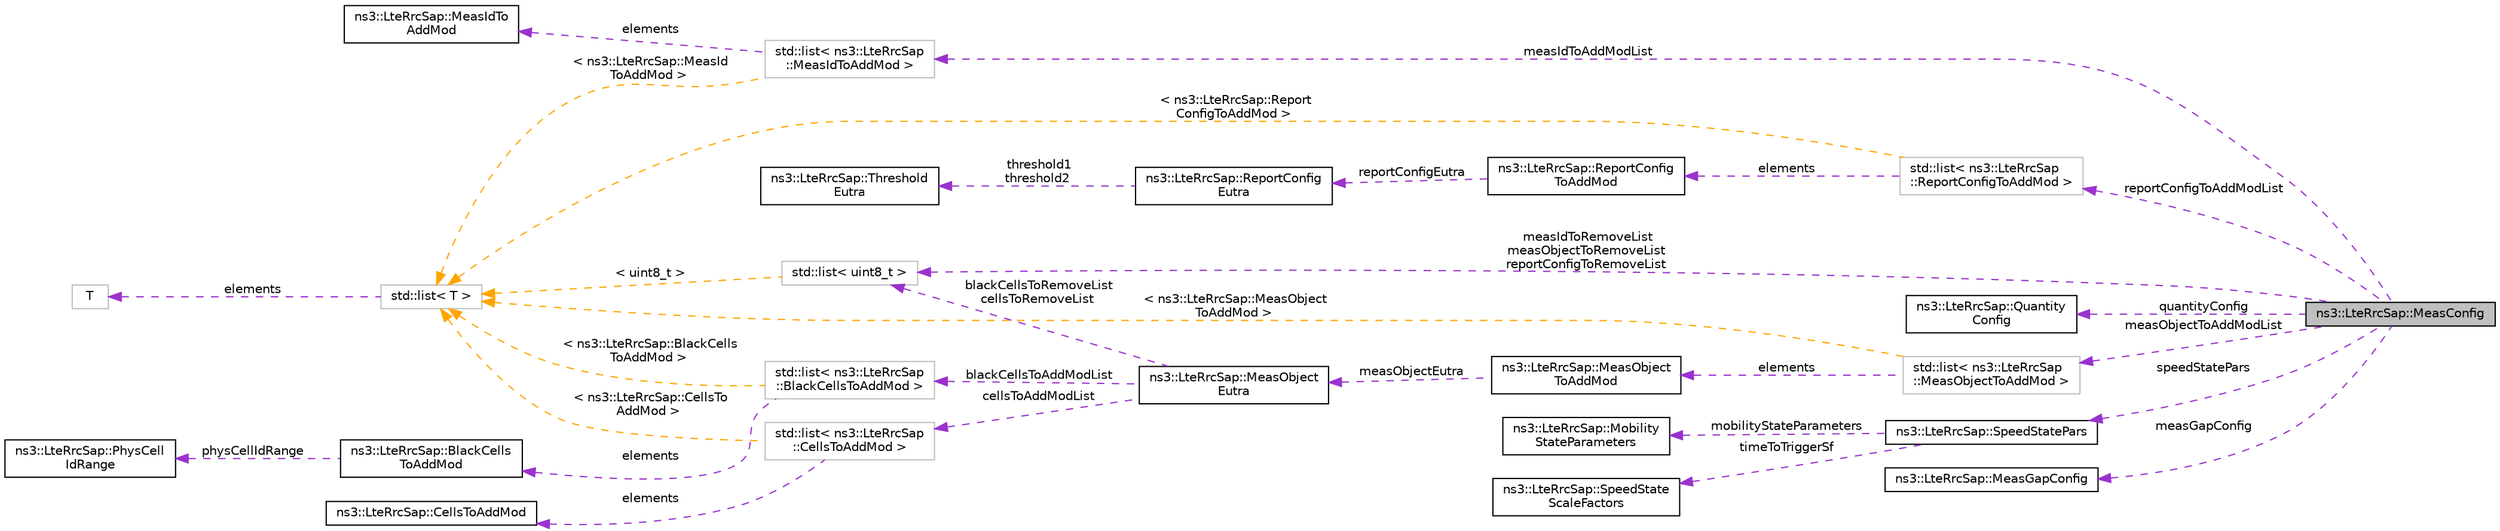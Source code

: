 digraph "ns3::LteRrcSap::MeasConfig"
{
 // LATEX_PDF_SIZE
  edge [fontname="Helvetica",fontsize="10",labelfontname="Helvetica",labelfontsize="10"];
  node [fontname="Helvetica",fontsize="10",shape=record];
  rankdir="LR";
  Node1 [label="ns3::LteRrcSap::MeasConfig",height=0.2,width=0.4,color="black", fillcolor="grey75", style="filled", fontcolor="black",tooltip="MeasConfig structure."];
  Node2 -> Node1 [dir="back",color="darkorchid3",fontsize="10",style="dashed",label=" measIdToAddModList" ,fontname="Helvetica"];
  Node2 [label="std::list\< ns3::LteRrcSap\l::MeasIdToAddMod \>",height=0.2,width=0.4,color="grey75", fillcolor="white", style="filled",tooltip=" "];
  Node3 -> Node2 [dir="back",color="darkorchid3",fontsize="10",style="dashed",label=" elements" ,fontname="Helvetica"];
  Node3 [label="ns3::LteRrcSap::MeasIdTo\lAddMod",height=0.2,width=0.4,color="black", fillcolor="white", style="filled",URL="$structns3_1_1_lte_rrc_sap_1_1_meas_id_to_add_mod.html",tooltip="MeasIdToAddMod structure."];
  Node4 -> Node2 [dir="back",color="orange",fontsize="10",style="dashed",label=" \< ns3::LteRrcSap::MeasId\lToAddMod \>" ,fontname="Helvetica"];
  Node4 [label="std::list\< T \>",height=0.2,width=0.4,color="grey75", fillcolor="white", style="filled",tooltip=" "];
  Node5 -> Node4 [dir="back",color="darkorchid3",fontsize="10",style="dashed",label=" elements" ,fontname="Helvetica"];
  Node5 [label="T",height=0.2,width=0.4,color="grey75", fillcolor="white", style="filled",tooltip=" "];
  Node6 -> Node1 [dir="back",color="darkorchid3",fontsize="10",style="dashed",label=" reportConfigToAddModList" ,fontname="Helvetica"];
  Node6 [label="std::list\< ns3::LteRrcSap\l::ReportConfigToAddMod \>",height=0.2,width=0.4,color="grey75", fillcolor="white", style="filled",tooltip=" "];
  Node7 -> Node6 [dir="back",color="darkorchid3",fontsize="10",style="dashed",label=" elements" ,fontname="Helvetica"];
  Node7 [label="ns3::LteRrcSap::ReportConfig\lToAddMod",height=0.2,width=0.4,color="black", fillcolor="white", style="filled",URL="$structns3_1_1_lte_rrc_sap_1_1_report_config_to_add_mod.html",tooltip="ReportConfigToAddMod structure."];
  Node8 -> Node7 [dir="back",color="darkorchid3",fontsize="10",style="dashed",label=" reportConfigEutra" ,fontname="Helvetica"];
  Node8 [label="ns3::LteRrcSap::ReportConfig\lEutra",height=0.2,width=0.4,color="black", fillcolor="white", style="filled",URL="$structns3_1_1_lte_rrc_sap_1_1_report_config_eutra.html",tooltip="Specifies criteria for triggering of an E-UTRA measurement reporting event."];
  Node9 -> Node8 [dir="back",color="darkorchid3",fontsize="10",style="dashed",label=" threshold1\nthreshold2" ,fontname="Helvetica"];
  Node9 [label="ns3::LteRrcSap::Threshold\lEutra",height=0.2,width=0.4,color="black", fillcolor="white", style="filled",URL="$structns3_1_1_lte_rrc_sap_1_1_threshold_eutra.html",tooltip="Threshold for event evaluation."];
  Node4 -> Node6 [dir="back",color="orange",fontsize="10",style="dashed",label=" \< ns3::LteRrcSap::Report\lConfigToAddMod \>" ,fontname="Helvetica"];
  Node10 -> Node1 [dir="back",color="darkorchid3",fontsize="10",style="dashed",label=" measIdToRemoveList\nmeasObjectToRemoveList\nreportConfigToRemoveList" ,fontname="Helvetica"];
  Node10 [label="std::list\< uint8_t \>",height=0.2,width=0.4,color="grey75", fillcolor="white", style="filled",tooltip=" "];
  Node4 -> Node10 [dir="back",color="orange",fontsize="10",style="dashed",label=" \< uint8_t \>" ,fontname="Helvetica"];
  Node11 -> Node1 [dir="back",color="darkorchid3",fontsize="10",style="dashed",label=" quantityConfig" ,fontname="Helvetica"];
  Node11 [label="ns3::LteRrcSap::Quantity\lConfig",height=0.2,width=0.4,color="black", fillcolor="white", style="filled",URL="$structns3_1_1_lte_rrc_sap_1_1_quantity_config.html",tooltip="QuantityConfig structure."];
  Node12 -> Node1 [dir="back",color="darkorchid3",fontsize="10",style="dashed",label=" speedStatePars" ,fontname="Helvetica"];
  Node12 [label="ns3::LteRrcSap::SpeedStatePars",height=0.2,width=0.4,color="black", fillcolor="white", style="filled",URL="$structns3_1_1_lte_rrc_sap_1_1_speed_state_pars.html",tooltip="SpeedStatePars structure."];
  Node13 -> Node12 [dir="back",color="darkorchid3",fontsize="10",style="dashed",label=" mobilityStateParameters" ,fontname="Helvetica"];
  Node13 [label="ns3::LteRrcSap::Mobility\lStateParameters",height=0.2,width=0.4,color="black", fillcolor="white", style="filled",URL="$structns3_1_1_lte_rrc_sap_1_1_mobility_state_parameters.html",tooltip="MobilityStateParameters structure."];
  Node14 -> Node12 [dir="back",color="darkorchid3",fontsize="10",style="dashed",label=" timeToTriggerSf" ,fontname="Helvetica"];
  Node14 [label="ns3::LteRrcSap::SpeedState\lScaleFactors",height=0.2,width=0.4,color="black", fillcolor="white", style="filled",URL="$structns3_1_1_lte_rrc_sap_1_1_speed_state_scale_factors.html",tooltip="SpeedStateScaleFactors structure."];
  Node15 -> Node1 [dir="back",color="darkorchid3",fontsize="10",style="dashed",label=" measObjectToAddModList" ,fontname="Helvetica"];
  Node15 [label="std::list\< ns3::LteRrcSap\l::MeasObjectToAddMod \>",height=0.2,width=0.4,color="grey75", fillcolor="white", style="filled",tooltip=" "];
  Node16 -> Node15 [dir="back",color="darkorchid3",fontsize="10",style="dashed",label=" elements" ,fontname="Helvetica"];
  Node16 [label="ns3::LteRrcSap::MeasObject\lToAddMod",height=0.2,width=0.4,color="black", fillcolor="white", style="filled",URL="$structns3_1_1_lte_rrc_sap_1_1_meas_object_to_add_mod.html",tooltip="MeasObjectToAddMod structure."];
  Node17 -> Node16 [dir="back",color="darkorchid3",fontsize="10",style="dashed",label=" measObjectEutra" ,fontname="Helvetica"];
  Node17 [label="ns3::LteRrcSap::MeasObject\lEutra",height=0.2,width=0.4,color="black", fillcolor="white", style="filled",URL="$structns3_1_1_lte_rrc_sap_1_1_meas_object_eutra.html",tooltip="MeasObjectEutra structure."];
  Node10 -> Node17 [dir="back",color="darkorchid3",fontsize="10",style="dashed",label=" blackCellsToRemoveList\ncellsToRemoveList" ,fontname="Helvetica"];
  Node18 -> Node17 [dir="back",color="darkorchid3",fontsize="10",style="dashed",label=" cellsToAddModList" ,fontname="Helvetica"];
  Node18 [label="std::list\< ns3::LteRrcSap\l::CellsToAddMod \>",height=0.2,width=0.4,color="grey75", fillcolor="white", style="filled",tooltip=" "];
  Node19 -> Node18 [dir="back",color="darkorchid3",fontsize="10",style="dashed",label=" elements" ,fontname="Helvetica"];
  Node19 [label="ns3::LteRrcSap::CellsToAddMod",height=0.2,width=0.4,color="black", fillcolor="white", style="filled",URL="$structns3_1_1_lte_rrc_sap_1_1_cells_to_add_mod.html",tooltip="CellsToAddMod structure."];
  Node4 -> Node18 [dir="back",color="orange",fontsize="10",style="dashed",label=" \< ns3::LteRrcSap::CellsTo\lAddMod \>" ,fontname="Helvetica"];
  Node20 -> Node17 [dir="back",color="darkorchid3",fontsize="10",style="dashed",label=" blackCellsToAddModList" ,fontname="Helvetica"];
  Node20 [label="std::list\< ns3::LteRrcSap\l::BlackCellsToAddMod \>",height=0.2,width=0.4,color="grey75", fillcolor="white", style="filled",tooltip=" "];
  Node21 -> Node20 [dir="back",color="darkorchid3",fontsize="10",style="dashed",label=" elements" ,fontname="Helvetica"];
  Node21 [label="ns3::LteRrcSap::BlackCells\lToAddMod",height=0.2,width=0.4,color="black", fillcolor="white", style="filled",URL="$structns3_1_1_lte_rrc_sap_1_1_black_cells_to_add_mod.html",tooltip="BlackCellsToAddMod structure."];
  Node22 -> Node21 [dir="back",color="darkorchid3",fontsize="10",style="dashed",label=" physCellIdRange" ,fontname="Helvetica"];
  Node22 [label="ns3::LteRrcSap::PhysCell\lIdRange",height=0.2,width=0.4,color="black", fillcolor="white", style="filled",URL="$structns3_1_1_lte_rrc_sap_1_1_phys_cell_id_range.html",tooltip="PhysCellIdRange structure."];
  Node4 -> Node20 [dir="back",color="orange",fontsize="10",style="dashed",label=" \< ns3::LteRrcSap::BlackCells\lToAddMod \>" ,fontname="Helvetica"];
  Node4 -> Node15 [dir="back",color="orange",fontsize="10",style="dashed",label=" \< ns3::LteRrcSap::MeasObject\lToAddMod \>" ,fontname="Helvetica"];
  Node23 -> Node1 [dir="back",color="darkorchid3",fontsize="10",style="dashed",label=" measGapConfig" ,fontname="Helvetica"];
  Node23 [label="ns3::LteRrcSap::MeasGapConfig",height=0.2,width=0.4,color="black", fillcolor="white", style="filled",URL="$structns3_1_1_lte_rrc_sap_1_1_meas_gap_config.html",tooltip="MeasGapConfig structure."];
}

